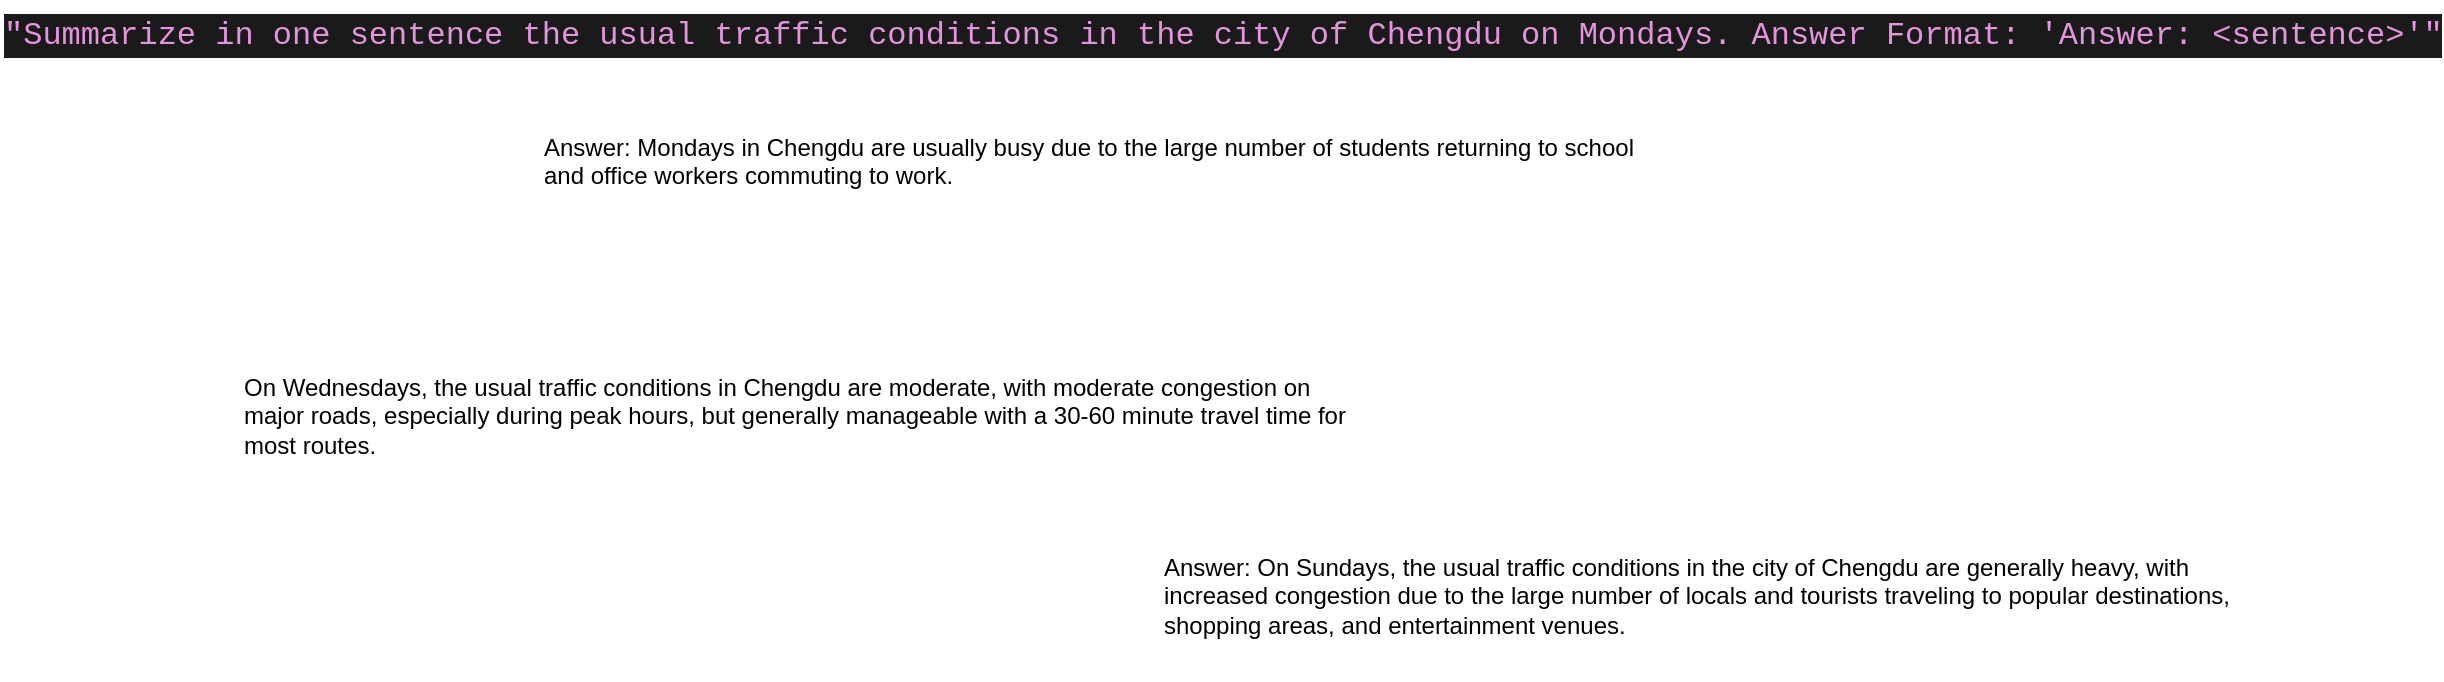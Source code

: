 <mxfile version="26.2.9">
  <diagram name="第 1 页" id="Nr3C_9GDSB34cHPYUgom">
    <mxGraphModel dx="2068" dy="1145" grid="1" gridSize="10" guides="1" tooltips="1" connect="1" arrows="1" fold="1" page="1" pageScale="1" pageWidth="1654" pageHeight="1169" math="0" shadow="0">
      <root>
        <mxCell id="0" />
        <mxCell id="1" parent="0" />
        <mxCell id="G1YcC---lPvsfpwXIiWh-1" value="Answer: Mondays in Chengdu are usually busy due to the large number of students returning to school and office workers commuting to work." style="text;whiteSpace=wrap;" vertex="1" parent="1">
          <mxGeometry x="510" y="630" width="560" height="50" as="geometry" />
        </mxCell>
        <mxCell id="G1YcC---lPvsfpwXIiWh-2" value="&lt;div style=&quot;color: #d8dee9;background-color: #1a1a1a;font-family: Maple Mono CN, &#39;Courier New&#39;, monospace, Consolas, &#39;Courier New&#39;, monospace;font-weight: normal;font-size: 16px;line-height: 22px;white-space: pre;&quot;&gt;&lt;div&gt;&lt;span style=&quot;color: #e394dc;&quot;&gt;&quot;Summarize in one sentence the usual traffic conditions in the city of Chengdu on Mondays. Answer Format: &#39;Answer: &amp;lt;sentence&amp;gt;&#39;&quot;&lt;/span&gt;&lt;/div&gt;&lt;/div&gt;" style="text;whiteSpace=wrap;html=1;" vertex="1" parent="1">
          <mxGeometry x="240" y="570" width="560" height="50" as="geometry" />
        </mxCell>
        <mxCell id="G1YcC---lPvsfpwXIiWh-3" value="Answer: On Sundays, the usual traffic conditions in the city of Chengdu are generally heavy, with increased congestion due to the large number of locals and tourists traveling to popular destinations, shopping areas, and entertainment venues." style="text;whiteSpace=wrap;" vertex="1" parent="1">
          <mxGeometry x="820" y="840" width="560" height="70" as="geometry" />
        </mxCell>
        <mxCell id="G1YcC---lPvsfpwXIiWh-4" value="On Wednesdays, the usual traffic conditions in Chengdu are moderate, with moderate congestion on major roads, especially during peak hours, but generally manageable with a 30-60 minute travel time for most routes." style="text;whiteSpace=wrap;" vertex="1" parent="1">
          <mxGeometry x="360" y="750" width="560" height="70" as="geometry" />
        </mxCell>
      </root>
    </mxGraphModel>
  </diagram>
</mxfile>
